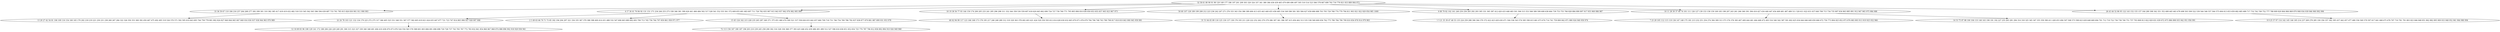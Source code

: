 digraph true_tree {
	"0" -> "1"
	"0" -> "2"
	"0" -> "3"
	"3" -> "4"
	"2" -> "5"
	"5" -> "6"
	"0" -> "7"
	"0" -> "8"
	"1" -> "9"
	"0" -> "10"
	"8" -> "11"
	"0" -> "12"
	"10" -> "13"
	"2" -> "14"
	"2" -> "15"
	"12" -> "16"
	"7" -> "17"
	"15" -> "18"
	"10" -> "19"
	"0" [label="32 58 61 80 90 91 98 120 149 177 186 197 201 209 303 320 324 337 341 380 384 436 439 465 479 490 496 497 505 510 514 523 566 578 667 699 702 716 776 821 833 889 904 972"];
	"1" [label="33 36 59 67 110 184 216 257 264 268 277 282 299 301 310 382 385 417 418 419 432 482 518 533 545 562 565 586 594 639 687 733 761 785 815 826 830 901 911 990 993"];
	"2" [label="4 17 34 41 76 84 92 131 151 171 234 244 253 273 338 346 381 399 426 441 466 484 502 517 528 541 552 555 561 572 609 655 681 683 697 711 726 782 835 907 915 943 957 962 976 982 995 999"];
	"3" [label="18 19 38 56 77 93 144 150 174 200 205 233 241 295 296 298 311 332 344 358 530 559 607 618 620 645 662 690 724 727 730 760 771 795 805 806 816 836 850 853 855 857 905 923 967 973"];
	"4" [label="46 62 94 99 117 123 166 168 173 178 195 217 246 248 289 312 319 329 363 378 402 403 421 424 529 550 593 612 614 628 630 632 665 670 671 676 679 704 706 748 763 789 798 817 818 819 843 900 945 959 981"];
	"5" [label="22 24 78 103 121 132 134 179 225 272 275 317 366 405 525 531 548 551 567 577 582 605 619 621 624 635 647 677 721 723 747 814 865 906 927 928 997 998"];
	"6" [label="12 16 69 83 96 108 129 141 172 188 206 226 229 249 291 300 315 323 327 339 340 348 401 404 410 438 470 473 476 524 554 563 576 588 601 603 684 691 696 698 720 728 737 743 765 767 772 783 832 841 854 860 867 868 874 888 896 902 918 920 936 941"];
	"7" [label="50 60 107 128 189 199 208 212 223 236 242 247 271 276 333 343 354 386 389 406 413 435 443 449 455 458 485 534 549 580 581 583 584 627 658 686 688 703 705 729 768 774 779 794 811 903 921 922 929 954 985 1000"];
	"8" [label="6 68 79 82 102 161 240 250 256 283 292 293 305 331 365 387 412 420 433 448 483 501 506 515 553 568 589 599 608 638 664 739 753 755 766 828 884 890 897 917 955 969 986 987"];
	"9" [label="13 20 27 42 54 81 106 109 116 154 160 165 170 202 218 219 221 230 231 238 260 267 284 322 326 350 353 369 392 450 467 475 492 495 519 526 570 571 592 595 610 643 695 744 758 778 801 802 824 827 840 844 845 847 849 916 930 937 938 944 963 970 989"];
	"10" [label="10 11 28 30 37 40 74 101 111 126 127 139 153 158 159 169 183 198 207 243 261 266 360 391 394 416 427 434 440 447 454 469 481 487 489 511 520 611 622 631 637 640 708 715 734 735 807 834 863 885 891 912 947 965 975 984 988"];
	"11" [label="1 5 21 35 39 47 48 55 135 224 259 288 306 364 370 372 422 423 429 430 471 504 536 543 574 585 590 615 661 673 674 714 741 759 800 842 871 880 924 940 950 974"];
	"12" [label="26 43 44 52 86 95 122 143 152 155 157 164 280 308 342 351 352 408 445 463 478 498 503 509 522 539 544 546 557 564 575 604 613 653 659 682 685 689 717 732 742 749 752 777 788 809 820 864 866 869 870 908 934 939 946 960 992 996"];
	"13" [label="7 23 29 105 112 115 119 136 147 148 175 181 213 232 251 254 274 304 309 313 373 374 376 383 407 409 444 461 464 468 472 493 516 540 542 587 591 602 625 634 644 646 649 650 666 672 750 773 804 825 852 873 876 883 893 913 919 925 932 966"];
	"14" [label="2 3 49 63 66 70 71 73 85 182 194 204 297 321 334 335 367 379 388 398 400 414 431 488 532 547 606 663 680 692 693 700 713 745 756 764 797 859 861 958 971 977"];
	"15" [label="15 45 124 162 215 228 235 265 287 349 371 375 451 460 474 500 521 537 558 626 633 642 657 660 709 718 731 746 754 769 786 792 837 838 877 879 881 887 899 931 953 978"];
	"16" [label="8 9 25 57 97 114 142 145 146 185 214 237 269 278 285 330 356 357 362 395 437 442 457 477 480 556 569 579 597 617 641 668 675 678 707 710 781 791 803 823 846 848 851 862 882 895 909 933 948 952 961 964 980 994"];
	"17" [label="31 51 64 65 89 118 125 130 137 138 176 193 211 220 222 252 262 270 279 286 307 361 396 397 415 456 462 513 535 538 560 600 656 762 775 780 784 790 799 810 856 878 914 979 983"];
	"18" [label="72 113 156 167 180 187 196 203 210 239 245 258 290 302 316 328 336 368 377 393 425 446 452 459 486 491 499 512 527 596 616 636 651 652 654 725 770 787 796 812 858 892 894 910 926 949 968"];
	"19" [label="14 53 75 87 88 100 104 133 140 163 190 191 192 227 255 263 281 294 314 318 325 345 347 355 359 390 411 428 453 494 507 508 573 598 623 629 648 669 694 701 712 719 722 736 738 740 751 757 793 808 813 822 829 831 839 872 875 886 898 935 942 951 956 991"];
}

